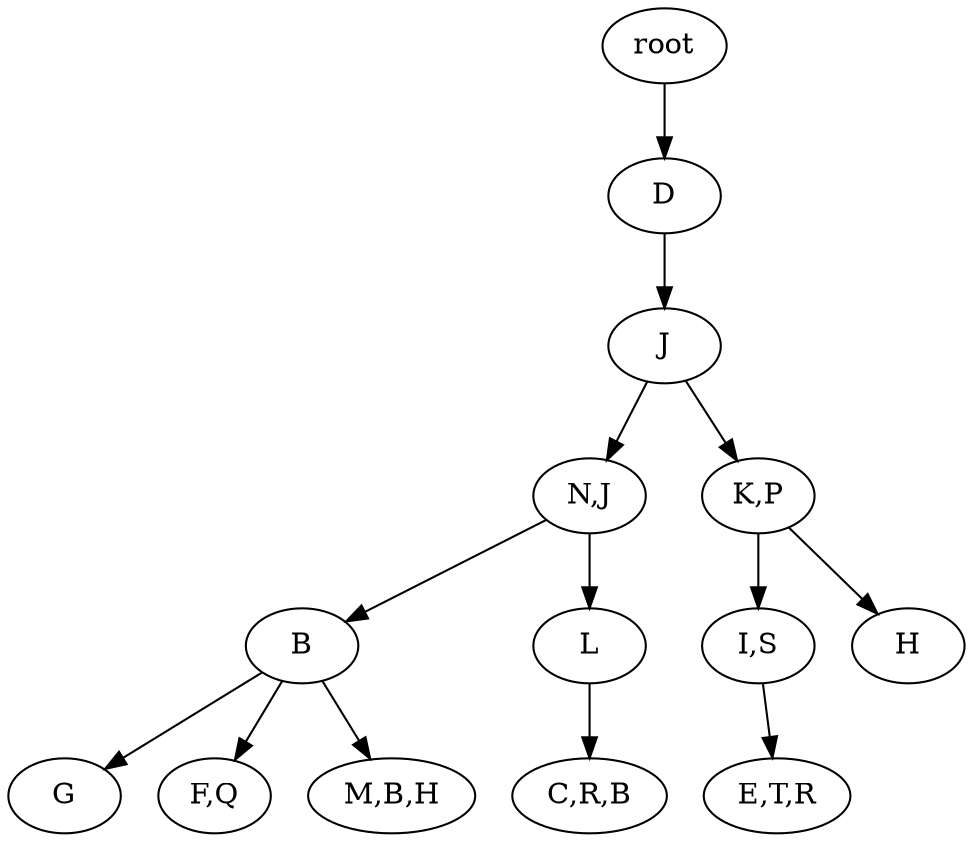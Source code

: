strict digraph G {
	graph [name=G];
	0	 [label=root];
	1	 [label=D];
	0 -> 1;
	2	 [label=J];
	1 -> 2;
	3	 [label="N,J"];
	2 -> 3;
	4	 [label="K,P"];
	2 -> 4;
	5	 [label=B];
	3 -> 5;
	6	 [label=L];
	3 -> 6;
	7	 [label="I,S"];
	4 -> 7;
	8	 [label=H];
	4 -> 8;
	10	 [label=G];
	5 -> 10;
	11	 [label="F,Q"];
	5 -> 11;
	12	 [label="M,B,H"];
	5 -> 12;
	13	 [label="C,R,B"];
	6 -> 13;
	14	 [label="E,T,R"];
	7 -> 14;
}
